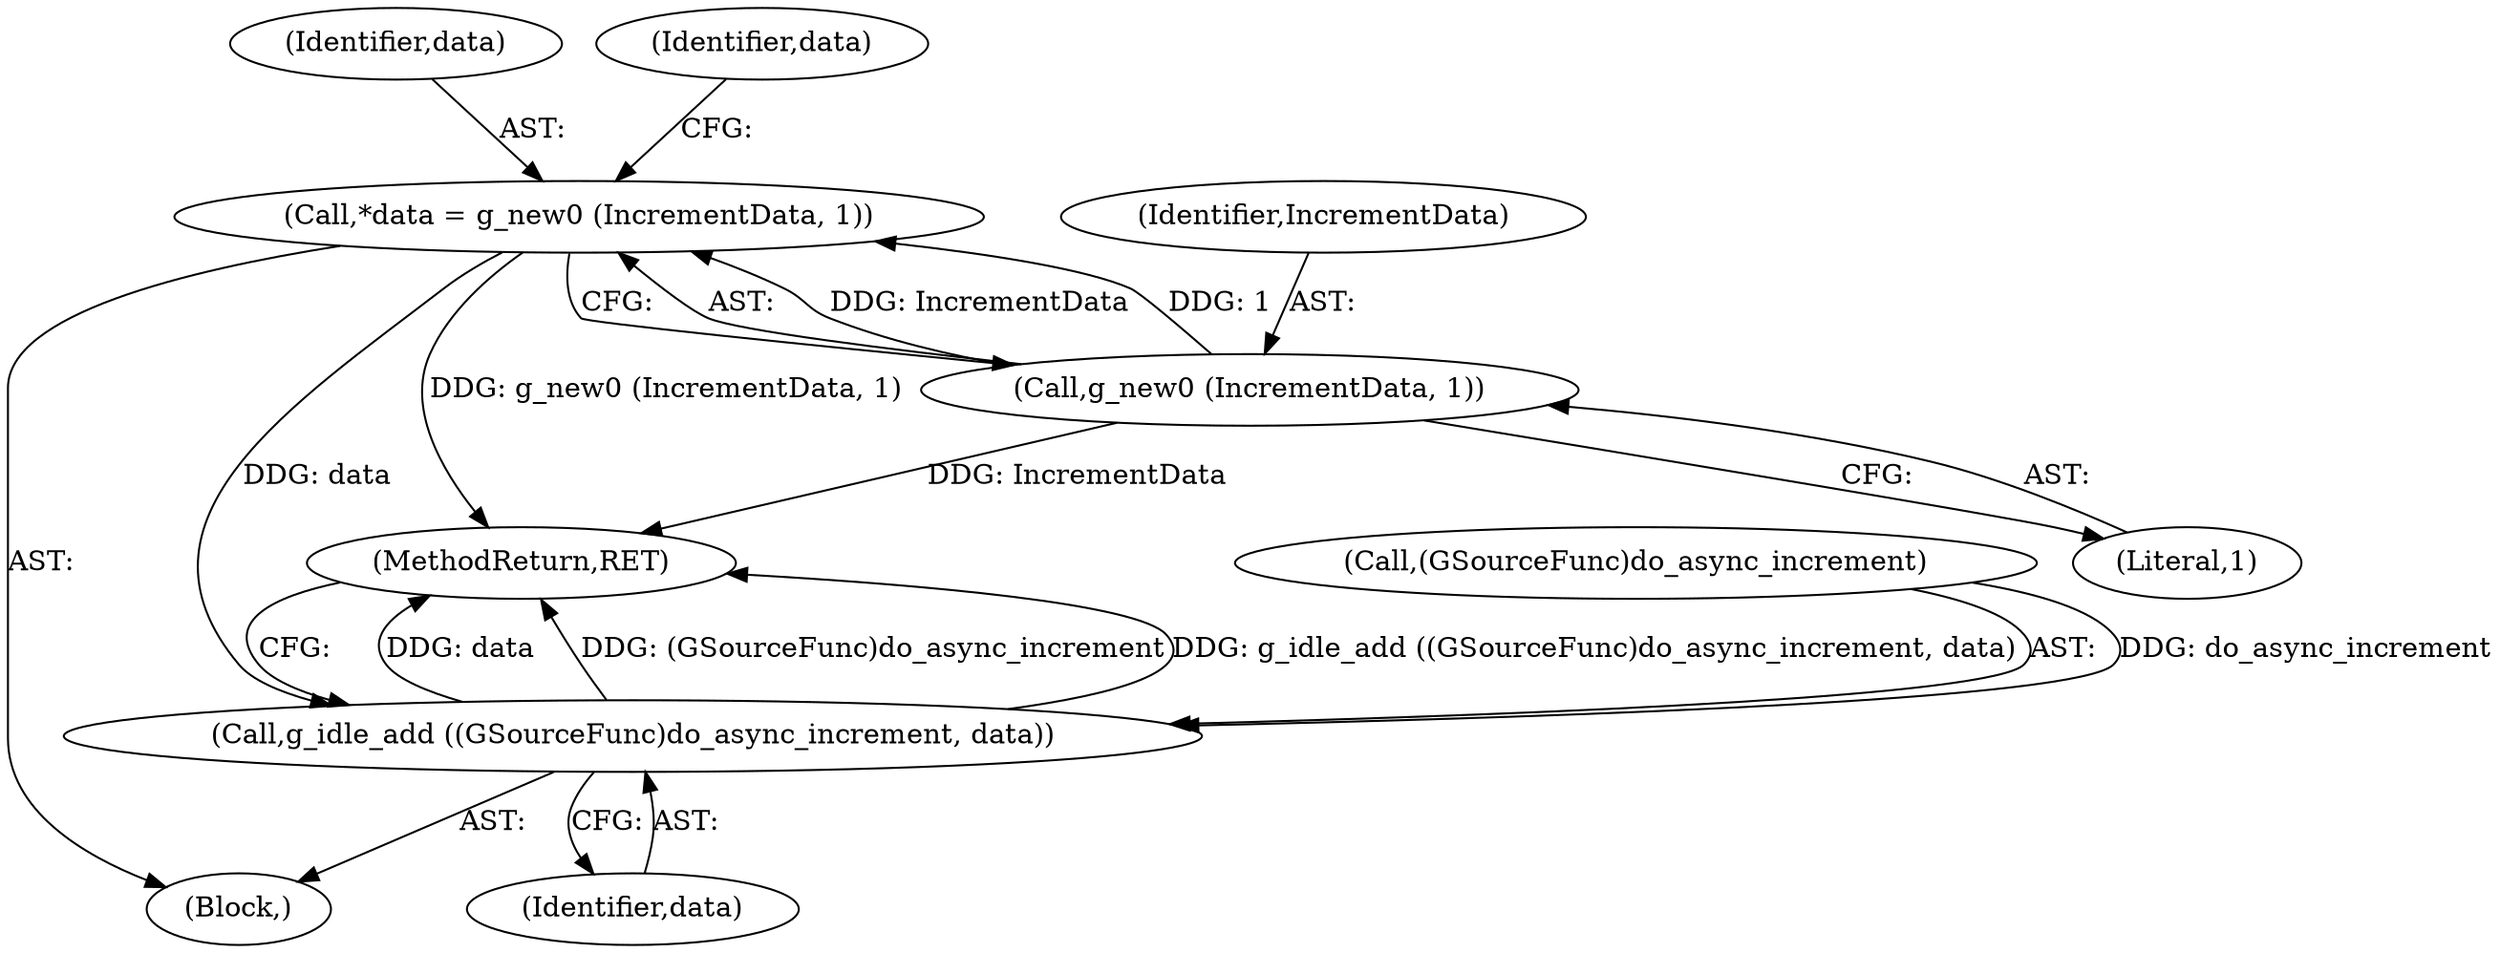 digraph "1_dbus_9a6bce9b615abca6068348c1606ba8eaf13d9ae0_5@pointer" {
"1000106" [label="(Call,*data = g_new0 (IncrementData, 1))"];
"1000108" [label="(Call,g_new0 (IncrementData, 1))"];
"1000121" [label="(Call,g_idle_add ((GSourceFunc)do_async_increment, data))"];
"1000107" [label="(Identifier,data)"];
"1000113" [label="(Identifier,data)"];
"1000104" [label="(Block,)"];
"1000122" [label="(Call,(GSourceFunc)do_async_increment)"];
"1000126" [label="(MethodReturn,RET)"];
"1000121" [label="(Call,g_idle_add ((GSourceFunc)do_async_increment, data))"];
"1000110" [label="(Literal,1)"];
"1000108" [label="(Call,g_new0 (IncrementData, 1))"];
"1000125" [label="(Identifier,data)"];
"1000109" [label="(Identifier,IncrementData)"];
"1000106" [label="(Call,*data = g_new0 (IncrementData, 1))"];
"1000106" -> "1000104"  [label="AST: "];
"1000106" -> "1000108"  [label="CFG: "];
"1000107" -> "1000106"  [label="AST: "];
"1000108" -> "1000106"  [label="AST: "];
"1000113" -> "1000106"  [label="CFG: "];
"1000106" -> "1000126"  [label="DDG: g_new0 (IncrementData, 1)"];
"1000108" -> "1000106"  [label="DDG: IncrementData"];
"1000108" -> "1000106"  [label="DDG: 1"];
"1000106" -> "1000121"  [label="DDG: data"];
"1000108" -> "1000110"  [label="CFG: "];
"1000109" -> "1000108"  [label="AST: "];
"1000110" -> "1000108"  [label="AST: "];
"1000108" -> "1000126"  [label="DDG: IncrementData"];
"1000121" -> "1000104"  [label="AST: "];
"1000121" -> "1000125"  [label="CFG: "];
"1000122" -> "1000121"  [label="AST: "];
"1000125" -> "1000121"  [label="AST: "];
"1000126" -> "1000121"  [label="CFG: "];
"1000121" -> "1000126"  [label="DDG: data"];
"1000121" -> "1000126"  [label="DDG: (GSourceFunc)do_async_increment"];
"1000121" -> "1000126"  [label="DDG: g_idle_add ((GSourceFunc)do_async_increment, data)"];
"1000122" -> "1000121"  [label="DDG: do_async_increment"];
}
